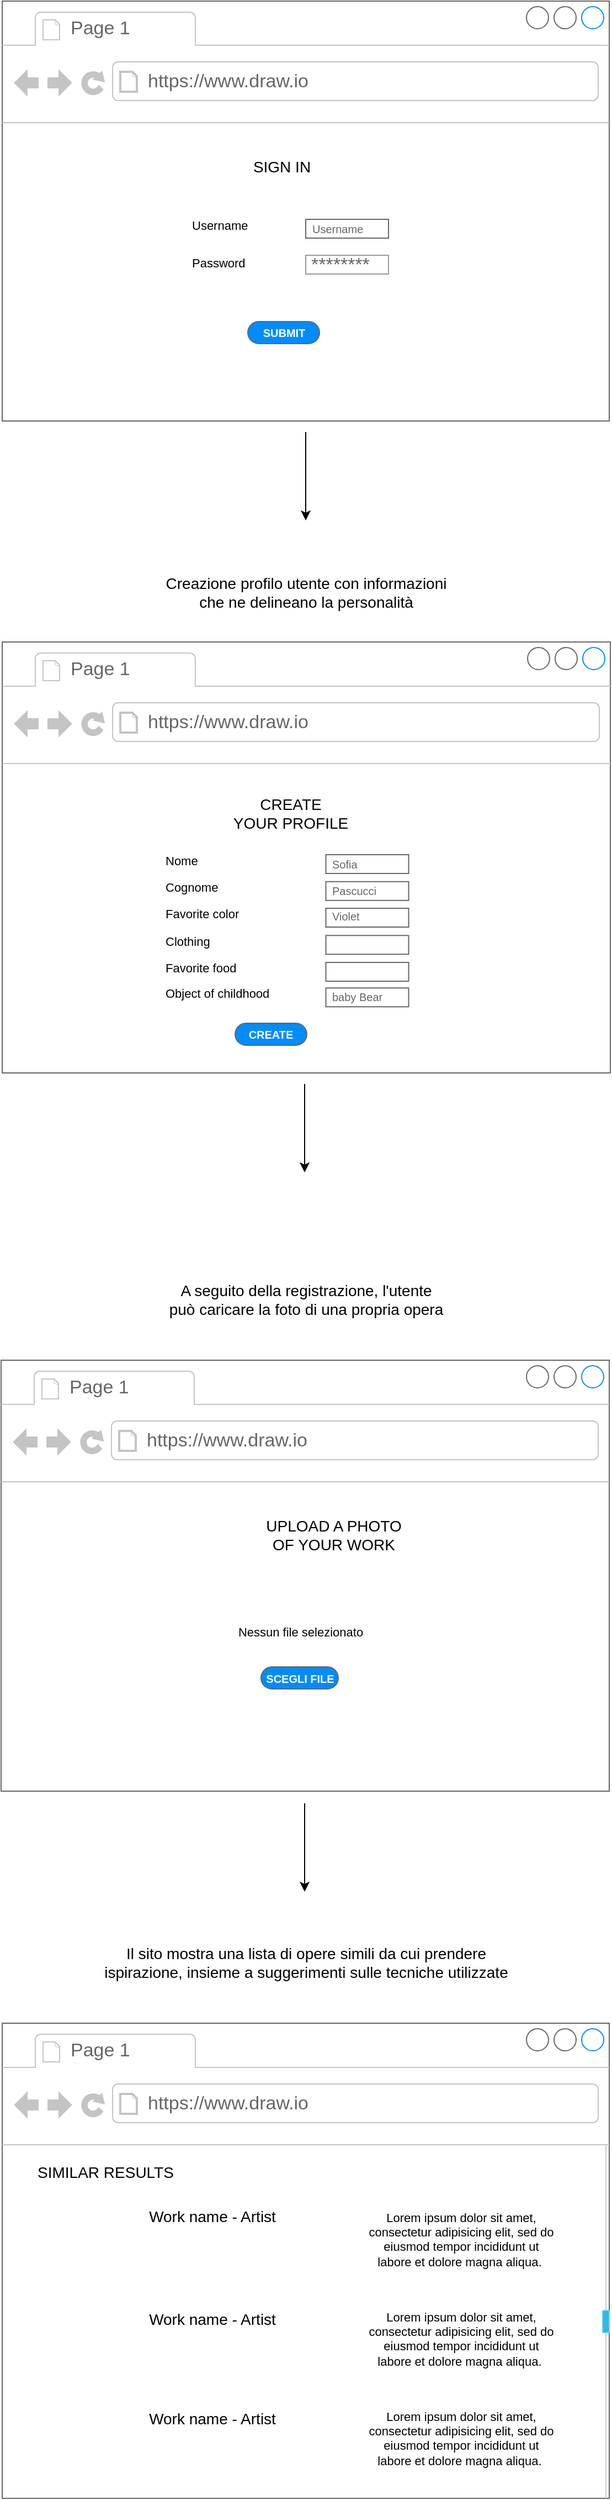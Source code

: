 <mxfile version="14.6.11" type="github">
  <diagram id="YqBdRVbUH3X9ktw2vI_X" name="Page-1">
    <mxGraphModel dx="868" dy="2820" grid="1" gridSize="10" guides="1" tooltips="1" connect="1" arrows="1" fold="1" page="1" pageScale="1" pageWidth="827" pageHeight="1169" math="0" shadow="0">
      <root>
        <mxCell id="0" />
        <mxCell id="1" parent="0" />
        <mxCell id="K1Y7uYMDMErFbE7dxKjb-18" value="&lt;font style=&quot;font-size: 14px&quot;&gt;Creazione profilo utente con informazioni&lt;br&gt;che ne delineano la personalità&lt;/font&gt;" style="text;html=1;resizable=0;autosize=1;align=center;verticalAlign=middle;points=[];fillColor=none;strokeColor=none;rounded=0;fontSize=10;" parent="1" vertex="1">
          <mxGeometry x="279" y="-1790" width="270" height="30" as="geometry" />
        </mxCell>
        <mxCell id="K1Y7uYMDMErFbE7dxKjb-21" value="" style="endArrow=classic;html=1;" parent="1" edge="1">
          <mxGeometry width="50" height="50" relative="1" as="geometry">
            <mxPoint x="414" y="-1920" as="sourcePoint" />
            <mxPoint x="414" y="-1840" as="targetPoint" />
          </mxGeometry>
        </mxCell>
        <mxCell id="K1Y7uYMDMErFbE7dxKjb-42" value="&lt;font style=&quot;font-size: 14px&quot;&gt;A seguito della registrazione, l&#39;utente &lt;br&gt;può caricare la foto di una propria opera&lt;/font&gt;" style="text;html=1;resizable=0;autosize=1;align=center;verticalAlign=middle;points=[];fillColor=none;strokeColor=none;rounded=0;fontSize=7;" parent="1" vertex="1">
          <mxGeometry x="284" y="-1150" width="260" height="30" as="geometry" />
        </mxCell>
        <mxCell id="K1Y7uYMDMErFbE7dxKjb-43" value="&lt;font style=&quot;font-size: 14px&quot;&gt;Il sito mostra una lista di opere simili da cui prendere &lt;br&gt;ispirazione,&amp;nbsp;&lt;/font&gt;&lt;font style=&quot;font-size: 14px&quot;&gt;insieme a suggerimenti sulle tecniche utilizzate&lt;/font&gt;" style="text;html=1;resizable=0;autosize=1;align=center;verticalAlign=middle;points=[];fillColor=none;strokeColor=none;rounded=0;fontSize=7;" parent="1" vertex="1">
          <mxGeometry x="224" y="-550" width="380" height="30" as="geometry" />
        </mxCell>
        <mxCell id="aPGD0B7xL6Ei6CuIqLXa-1" value="" style="strokeWidth=1;shadow=0;dashed=0;align=center;html=1;shape=mxgraph.mockup.containers.browserWindow;rSize=0;strokeColor=#666666;strokeColor2=#008cff;strokeColor3=#c4c4c4;mainText=,;recursiveResize=0;" vertex="1" parent="1">
          <mxGeometry x="139" y="-2310" width="550" height="380" as="geometry" />
        </mxCell>
        <mxCell id="aPGD0B7xL6Ei6CuIqLXa-2" value="Page 1" style="strokeWidth=1;shadow=0;dashed=0;align=center;html=1;shape=mxgraph.mockup.containers.anchor;fontSize=17;fontColor=#666666;align=left;" vertex="1" parent="aPGD0B7xL6Ei6CuIqLXa-1">
          <mxGeometry x="60" y="12" width="110" height="26" as="geometry" />
        </mxCell>
        <mxCell id="aPGD0B7xL6Ei6CuIqLXa-3" value="https://www.draw.io" style="strokeWidth=1;shadow=0;dashed=0;align=center;html=1;shape=mxgraph.mockup.containers.anchor;rSize=0;fontSize=17;fontColor=#666666;align=left;" vertex="1" parent="aPGD0B7xL6Ei6CuIqLXa-1">
          <mxGeometry x="130" y="60" width="250" height="26" as="geometry" />
        </mxCell>
        <mxCell id="K1Y7uYMDMErFbE7dxKjb-6" value="&lt;font style=&quot;font-size: 10px&quot;&gt;Username&lt;/font&gt;" style="strokeWidth=1;shadow=0;dashed=0;align=center;html=1;shape=mxgraph.mockup.text.textBox;fontColor=#666666;align=left;fontSize=17;spacingLeft=4;spacingTop=-3;strokeColor=#666666;mainText=" parent="aPGD0B7xL6Ei6CuIqLXa-1" vertex="1">
          <mxGeometry x="275" y="197.5" width="75" height="17" as="geometry" />
        </mxCell>
        <mxCell id="K1Y7uYMDMErFbE7dxKjb-10" value="&lt;font style=&quot;font-size: 11px&quot;&gt;Username&lt;/font&gt;" style="text;html=1;resizable=0;autosize=1;align=left;verticalAlign=middle;points=[];fillColor=none;strokeColor=none;rounded=0;" parent="aPGD0B7xL6Ei6CuIqLXa-1" vertex="1">
          <mxGeometry x="170" y="192.5" width="70" height="20" as="geometry" />
        </mxCell>
        <mxCell id="K1Y7uYMDMErFbE7dxKjb-11" value="&lt;font style=&quot;font-size: 11px&quot;&gt;Password&lt;/font&gt;" style="text;html=1;resizable=0;autosize=1;align=left;verticalAlign=middle;points=[];fillColor=none;strokeColor=none;rounded=0;" parent="aPGD0B7xL6Ei6CuIqLXa-1" vertex="1">
          <mxGeometry x="170" y="227" width="60" height="20" as="geometry" />
        </mxCell>
        <mxCell id="K1Y7uYMDMErFbE7dxKjb-12" value="********" style="strokeWidth=1;shadow=0;dashed=0;align=center;html=1;shape=mxgraph.mockup.forms.pwField;strokeColor=#999999;mainText=;align=left;fontColor=#666666;fontSize=17;spacingLeft=3;" parent="aPGD0B7xL6Ei6CuIqLXa-1" vertex="1">
          <mxGeometry x="275" y="230" width="75" height="17" as="geometry" />
        </mxCell>
        <mxCell id="K1Y7uYMDMErFbE7dxKjb-17" value="SUBMIT" style="strokeWidth=1;shadow=0;dashed=0;align=center;html=1;shape=mxgraph.mockup.buttons.button;strokeColor=#666666;fontColor=#ffffff;mainText=;buttonStyle=round;fontSize=10;fontStyle=1;fillColor=#008cff;whiteSpace=wrap;" parent="aPGD0B7xL6Ei6CuIqLXa-1" vertex="1">
          <mxGeometry x="222.5" y="290" width="65" height="20" as="geometry" />
        </mxCell>
        <mxCell id="B12CX4f54RW9JIWW8Okp-6" value="&lt;font style=&quot;font-size: 14px&quot;&gt;SIGN IN&lt;/font&gt;" style="text;html=1;resizable=0;autosize=1;align=center;verticalAlign=middle;points=[];fillColor=none;strokeColor=none;rounded=0;" parent="aPGD0B7xL6Ei6CuIqLXa-1" vertex="1">
          <mxGeometry x="217.5" y="140" width="70" height="20" as="geometry" />
        </mxCell>
        <mxCell id="aPGD0B7xL6Ei6CuIqLXa-4" value="" style="strokeWidth=1;shadow=0;dashed=0;align=center;html=1;shape=mxgraph.mockup.containers.browserWindow;rSize=0;strokeColor=#666666;strokeColor2=#008cff;strokeColor3=#c4c4c4;mainText=,;recursiveResize=0;" vertex="1" parent="1">
          <mxGeometry x="139" y="-1730" width="551" height="390" as="geometry" />
        </mxCell>
        <mxCell id="aPGD0B7xL6Ei6CuIqLXa-5" value="Page 1" style="strokeWidth=1;shadow=0;dashed=0;align=center;html=1;shape=mxgraph.mockup.containers.anchor;fontSize=17;fontColor=#666666;align=left;" vertex="1" parent="aPGD0B7xL6Ei6CuIqLXa-4">
          <mxGeometry x="60" y="12" width="110" height="26" as="geometry" />
        </mxCell>
        <mxCell id="aPGD0B7xL6Ei6CuIqLXa-6" value="https://www.draw.io" style="strokeWidth=1;shadow=0;dashed=0;align=center;html=1;shape=mxgraph.mockup.containers.anchor;rSize=0;fontSize=17;fontColor=#666666;align=left;" vertex="1" parent="aPGD0B7xL6Ei6CuIqLXa-4">
          <mxGeometry x="130" y="60" width="250" height="26" as="geometry" />
        </mxCell>
        <mxCell id="K1Y7uYMDMErFbE7dxKjb-3" value="" style="shape=image;html=1;verticalAlign=top;verticalLabelPosition=bottom;labelBackgroundColor=#ffffff;imageAspect=0;aspect=fixed;image=https://cdn4.iconfinder.com/data/icons/basic-ui-2-line/32/person-people-man-profile-human-128.png;strokeWidth=1;" parent="aPGD0B7xL6Ei6CuIqLXa-4" vertex="1">
          <mxGeometry x="156" y="135" width="40" height="40" as="geometry" />
        </mxCell>
        <mxCell id="K1Y7uYMDMErFbE7dxKjb-4" value="&lt;font style=&quot;font-size: 14px&quot;&gt;CREATE &lt;br&gt;YOUR PROFILE&lt;/font&gt;" style="text;html=1;resizable=0;autosize=1;align=center;verticalAlign=middle;points=[];fillColor=none;strokeColor=none;rounded=0;" parent="aPGD0B7xL6Ei6CuIqLXa-4" vertex="1">
          <mxGeometry x="201" y="135" width="120" height="40" as="geometry" />
        </mxCell>
        <mxCell id="K1Y7uYMDMErFbE7dxKjb-5" value="" style="strokeWidth=1;shadow=0;dashed=0;align=center;html=1;shape=mxgraph.mockup.text.textBox;fontColor=#666666;align=left;fontSize=17;spacingLeft=4;spacingTop=-3;strokeColor=#666666;mainText=" parent="aPGD0B7xL6Ei6CuIqLXa-4" vertex="1">
          <mxGeometry x="293.25" y="265.63" width="75" height="17" as="geometry" />
        </mxCell>
        <mxCell id="K1Y7uYMDMErFbE7dxKjb-7" value="&lt;span style=&quot;font-size: 10px&quot;&gt;Violet&lt;/span&gt;" style="strokeWidth=1;shadow=0;dashed=0;align=left;html=1;shape=mxgraph.mockup.text.textBox;fontColor=#666666;align=left;fontSize=10;spacingLeft=4;spacingTop=-3;strokeColor=#666666;mainText=" parent="aPGD0B7xL6Ei6CuIqLXa-4" vertex="1">
          <mxGeometry x="293.25" y="241" width="75" height="17" as="geometry" />
        </mxCell>
        <mxCell id="K1Y7uYMDMErFbE7dxKjb-8" value="" style="strokeWidth=1;shadow=0;dashed=0;align=center;html=1;shape=mxgraph.mockup.text.textBox;fontColor=#666666;align=left;fontSize=17;spacingLeft=4;spacingTop=-3;strokeColor=#666666;mainText=" parent="aPGD0B7xL6Ei6CuIqLXa-4" vertex="1">
          <mxGeometry x="293.25" y="290.0" width="75" height="17" as="geometry" />
        </mxCell>
        <mxCell id="K1Y7uYMDMErFbE7dxKjb-9" value="&lt;span style=&quot;font-size: 10px&quot;&gt;baby Bear&lt;/span&gt;" style="strokeWidth=1;shadow=0;dashed=0;align=center;html=1;shape=mxgraph.mockup.text.textBox;fontColor=#666666;align=left;fontSize=17;spacingLeft=4;spacingTop=-3;strokeColor=#666666;mainText=" parent="aPGD0B7xL6Ei6CuIqLXa-4" vertex="1">
          <mxGeometry x="293.25" y="313.13" width="75" height="17" as="geometry" />
        </mxCell>
        <mxCell id="K1Y7uYMDMErFbE7dxKjb-13" value="&lt;font style=&quot;font-size: 11px&quot;&gt;Favorite color&lt;/font&gt;" style="text;html=1;resizable=0;autosize=1;align=left;verticalAlign=middle;points=[];fillColor=none;strokeColor=none;rounded=0;" parent="aPGD0B7xL6Ei6CuIqLXa-4" vertex="1">
          <mxGeometry x="146" y="236.0" width="80" height="20" as="geometry" />
        </mxCell>
        <mxCell id="K1Y7uYMDMErFbE7dxKjb-14" value="&lt;font style=&quot;font-size: 11px&quot;&gt;Clothing&lt;/font&gt;" style="text;html=1;resizable=0;autosize=1;align=left;verticalAlign=middle;points=[];fillColor=none;strokeColor=none;rounded=0;" parent="aPGD0B7xL6Ei6CuIqLXa-4" vertex="1">
          <mxGeometry x="146" y="260.63" width="60" height="20" as="geometry" />
        </mxCell>
        <mxCell id="K1Y7uYMDMErFbE7dxKjb-15" value="&lt;font style=&quot;font-size: 11px&quot;&gt;Favorite food&lt;/font&gt;" style="text;html=1;resizable=0;autosize=1;align=left;verticalAlign=middle;points=[];fillColor=none;strokeColor=none;rounded=0;" parent="aPGD0B7xL6Ei6CuIqLXa-4" vertex="1">
          <mxGeometry x="146" y="285.0" width="80" height="20" as="geometry" />
        </mxCell>
        <mxCell id="K1Y7uYMDMErFbE7dxKjb-16" value="&lt;font style=&quot;font-size: 11px&quot;&gt;Object of childhood&lt;/font&gt;" style="text;html=1;resizable=0;autosize=1;align=left;verticalAlign=middle;points=[];fillColor=none;strokeColor=none;rounded=0;" parent="aPGD0B7xL6Ei6CuIqLXa-4" vertex="1">
          <mxGeometry x="146" y="308.13" width="110" height="20" as="geometry" />
        </mxCell>
        <mxCell id="B12CX4f54RW9JIWW8Okp-2" value="&lt;font style=&quot;font-size: 11px&quot;&gt;Nome&lt;/font&gt;" style="text;html=1;resizable=0;autosize=1;align=left;verticalAlign=middle;points=[];fillColor=none;strokeColor=none;rounded=0;" parent="aPGD0B7xL6Ei6CuIqLXa-4" vertex="1">
          <mxGeometry x="146" y="187.5" width="40" height="20" as="geometry" />
        </mxCell>
        <mxCell id="B12CX4f54RW9JIWW8Okp-3" value="&lt;font style=&quot;font-size: 10px&quot;&gt;Sofia&lt;/font&gt;" style="strokeWidth=1;shadow=0;dashed=0;align=center;html=1;shape=mxgraph.mockup.text.textBox;fontColor=#666666;align=left;fontSize=17;spacingLeft=4;spacingTop=-3;strokeColor=#666666;mainText=" parent="aPGD0B7xL6Ei6CuIqLXa-4" vertex="1">
          <mxGeometry x="293.25" y="192.5" width="75" height="17" as="geometry" />
        </mxCell>
        <mxCell id="B12CX4f54RW9JIWW8Okp-4" value="CREATE" style="strokeWidth=1;shadow=0;dashed=0;align=center;html=1;shape=mxgraph.mockup.buttons.button;strokeColor=#666666;fontColor=#ffffff;mainText=;buttonStyle=round;fontSize=10;fontStyle=1;fillColor=#008cff;whiteSpace=wrap;" parent="aPGD0B7xL6Ei6CuIqLXa-4" vertex="1">
          <mxGeometry x="211" y="345" width="65" height="20" as="geometry" />
        </mxCell>
        <mxCell id="B12CX4f54RW9JIWW8Okp-8" value="&lt;font style=&quot;font-size: 11px&quot;&gt;Cognome&lt;/font&gt;" style="text;html=1;resizable=0;autosize=1;align=left;verticalAlign=middle;points=[];fillColor=none;strokeColor=none;rounded=0;" parent="aPGD0B7xL6Ei6CuIqLXa-4" vertex="1">
          <mxGeometry x="146" y="211.88" width="60" height="20" as="geometry" />
        </mxCell>
        <mxCell id="B12CX4f54RW9JIWW8Okp-9" value="&lt;font style=&quot;font-size: 10px&quot;&gt;Pascucci&lt;/font&gt;" style="strokeWidth=1;shadow=0;dashed=0;align=center;html=1;shape=mxgraph.mockup.text.textBox;fontColor=#666666;align=left;fontSize=17;spacingLeft=4;spacingTop=-3;strokeColor=#666666;mainText=" parent="aPGD0B7xL6Ei6CuIqLXa-4" vertex="1">
          <mxGeometry x="293.25" y="216.88" width="75" height="17" as="geometry" />
        </mxCell>
        <mxCell id="aPGD0B7xL6Ei6CuIqLXa-7" value="" style="endArrow=classic;html=1;" edge="1" parent="1">
          <mxGeometry width="50" height="50" relative="1" as="geometry">
            <mxPoint x="413" y="-1330" as="sourcePoint" />
            <mxPoint x="413" y="-1250" as="targetPoint" />
          </mxGeometry>
        </mxCell>
        <mxCell id="aPGD0B7xL6Ei6CuIqLXa-8" value="" style="strokeWidth=1;shadow=0;dashed=0;align=center;html=1;shape=mxgraph.mockup.containers.browserWindow;rSize=0;strokeColor=#666666;strokeColor2=#008cff;strokeColor3=#c4c4c4;mainText=,;recursiveResize=0;" vertex="1" parent="1">
          <mxGeometry x="138" y="-1080" width="551" height="390" as="geometry" />
        </mxCell>
        <mxCell id="aPGD0B7xL6Ei6CuIqLXa-9" value="Page 1" style="strokeWidth=1;shadow=0;dashed=0;align=center;html=1;shape=mxgraph.mockup.containers.anchor;fontSize=17;fontColor=#666666;align=left;" vertex="1" parent="aPGD0B7xL6Ei6CuIqLXa-8">
          <mxGeometry x="60" y="12" width="110" height="26" as="geometry" />
        </mxCell>
        <mxCell id="aPGD0B7xL6Ei6CuIqLXa-10" value="https://www.draw.io" style="strokeWidth=1;shadow=0;dashed=0;align=center;html=1;shape=mxgraph.mockup.containers.anchor;rSize=0;fontSize=17;fontColor=#666666;align=left;" vertex="1" parent="aPGD0B7xL6Ei6CuIqLXa-8">
          <mxGeometry x="130" y="60" width="250" height="26" as="geometry" />
        </mxCell>
        <mxCell id="K1Y7uYMDMErFbE7dxKjb-24" value="" style="shape=image;html=1;verticalAlign=top;verticalLabelPosition=bottom;labelBackgroundColor=#ffffff;imageAspect=0;aspect=fixed;image=https://cdn4.iconfinder.com/data/icons/multimedia-75/512/multimedia-49-128.png" parent="aPGD0B7xL6Ei6CuIqLXa-8" vertex="1">
          <mxGeometry x="170" y="130" width="55" height="55" as="geometry" />
        </mxCell>
        <mxCell id="K1Y7uYMDMErFbE7dxKjb-25" value="&lt;font style=&quot;font-size: 14px&quot;&gt;UPLOAD A PHOTO&lt;br&gt;OF YOUR WORK&lt;/font&gt;" style="text;html=1;resizable=0;autosize=1;align=center;verticalAlign=middle;points=[];fillColor=none;strokeColor=none;rounded=0;" parent="aPGD0B7xL6Ei6CuIqLXa-8" vertex="1">
          <mxGeometry x="230.5" y="137.5" width="140" height="40" as="geometry" />
        </mxCell>
        <mxCell id="B12CX4f54RW9JIWW8Okp-14" value="Nessun file selezionato" style="text;html=1;resizable=0;autosize=1;align=center;verticalAlign=middle;points=[];fillColor=none;strokeColor=none;rounded=0;fontSize=11;" parent="aPGD0B7xL6Ei6CuIqLXa-8" vertex="1">
          <mxGeometry x="205.5" y="235.5" width="130" height="20" as="geometry" />
        </mxCell>
        <mxCell id="B12CX4f54RW9JIWW8Okp-15" value="SCEGLI FILE" style="strokeWidth=1;shadow=0;dashed=0;align=center;html=1;shape=mxgraph.mockup.buttons.button;strokeColor=#666666;fontColor=#ffffff;mainText=;buttonStyle=round;fontSize=10;fontStyle=1;fillColor=#008cff;whiteSpace=wrap;" parent="aPGD0B7xL6Ei6CuIqLXa-8" vertex="1">
          <mxGeometry x="235.5" y="277.5" width="70" height="20" as="geometry" />
        </mxCell>
        <mxCell id="aPGD0B7xL6Ei6CuIqLXa-11" value="" style="endArrow=classic;html=1;" edge="1" parent="1">
          <mxGeometry width="50" height="50" relative="1" as="geometry">
            <mxPoint x="413" y="-679" as="sourcePoint" />
            <mxPoint x="413" y="-599" as="targetPoint" />
          </mxGeometry>
        </mxCell>
        <mxCell id="aPGD0B7xL6Ei6CuIqLXa-12" value="" style="strokeWidth=1;shadow=0;dashed=0;align=center;html=1;shape=mxgraph.mockup.containers.browserWindow;rSize=0;strokeColor=#666666;strokeColor2=#008cff;strokeColor3=#c4c4c4;mainText=,;recursiveResize=0;" vertex="1" parent="1">
          <mxGeometry x="139" y="-480" width="550" height="430" as="geometry" />
        </mxCell>
        <mxCell id="aPGD0B7xL6Ei6CuIqLXa-13" value="Page 1" style="strokeWidth=1;shadow=0;dashed=0;align=center;html=1;shape=mxgraph.mockup.containers.anchor;fontSize=17;fontColor=#666666;align=left;" vertex="1" parent="aPGD0B7xL6Ei6CuIqLXa-12">
          <mxGeometry x="60" y="12" width="110" height="26" as="geometry" />
        </mxCell>
        <mxCell id="aPGD0B7xL6Ei6CuIqLXa-14" value="https://www.draw.io" style="strokeWidth=1;shadow=0;dashed=0;align=center;html=1;shape=mxgraph.mockup.containers.anchor;rSize=0;fontSize=17;fontColor=#666666;align=left;" vertex="1" parent="aPGD0B7xL6Ei6CuIqLXa-12">
          <mxGeometry x="130" y="60" width="250" height="26" as="geometry" />
        </mxCell>
        <mxCell id="K1Y7uYMDMErFbE7dxKjb-28" value="" style="shape=image;html=1;verticalAlign=top;verticalLabelPosition=bottom;labelBackgroundColor=#ffffff;imageAspect=0;aspect=fixed;image=https://cdn4.iconfinder.com/data/icons/ionicons/512/icon-image-128.png" parent="aPGD0B7xL6Ei6CuIqLXa-12" vertex="1">
          <mxGeometry x="31" y="148" width="90" height="90" as="geometry" />
        </mxCell>
        <mxCell id="K1Y7uYMDMErFbE7dxKjb-29" value="" style="shape=image;html=1;verticalAlign=top;verticalLabelPosition=bottom;labelBackgroundColor=#ffffff;imageAspect=0;aspect=fixed;image=https://cdn4.iconfinder.com/data/icons/ionicons/512/icon-image-128.png" parent="aPGD0B7xL6Ei6CuIqLXa-12" vertex="1">
          <mxGeometry x="31" y="328" width="90" height="90" as="geometry" />
        </mxCell>
        <mxCell id="K1Y7uYMDMErFbE7dxKjb-30" value="&lt;font style=&quot;font-size: 14px&quot;&gt;SIMILAR RESULTS&lt;/font&gt;" style="text;html=1;resizable=0;autosize=1;align=left;verticalAlign=middle;points=[];fillColor=none;strokeColor=none;rounded=0;" parent="aPGD0B7xL6Ei6CuIqLXa-12" vertex="1">
          <mxGeometry x="30" y="125" width="140" height="20" as="geometry" />
        </mxCell>
        <mxCell id="K1Y7uYMDMErFbE7dxKjb-31" value="" style="shape=image;html=1;verticalAlign=top;verticalLabelPosition=bottom;labelBackgroundColor=#ffffff;imageAspect=0;aspect=fixed;image=https://cdn4.iconfinder.com/data/icons/multimedia-75/512/multimedia-10-128.png" parent="aPGD0B7xL6Ei6CuIqLXa-12" vertex="1">
          <mxGeometry x="130" y="290" width="25" height="25" as="geometry" />
        </mxCell>
        <mxCell id="K1Y7uYMDMErFbE7dxKjb-32" value="&lt;font style=&quot;font-size: 14px&quot;&gt;Work name - Artist&lt;/font&gt;" style="text;html=1;resizable=0;autosize=1;align=center;verticalAlign=middle;points=[];fillColor=none;strokeColor=none;rounded=0;fontSize=12;" parent="aPGD0B7xL6Ei6CuIqLXa-12" vertex="1">
          <mxGeometry x="125" y="165" width="130" height="20" as="geometry" />
        </mxCell>
        <mxCell id="K1Y7uYMDMErFbE7dxKjb-33" value="" style="shape=image;html=1;verticalAlign=top;verticalLabelPosition=bottom;labelBackgroundColor=#ffffff;imageAspect=0;aspect=fixed;image=https://cdn4.iconfinder.com/data/icons/ionicons/512/icon-image-128.png" parent="aPGD0B7xL6Ei6CuIqLXa-12" vertex="1">
          <mxGeometry x="31" y="238" width="90" height="90" as="geometry" />
        </mxCell>
        <mxCell id="K1Y7uYMDMErFbE7dxKjb-34" value="" style="shape=image;html=1;verticalAlign=top;verticalLabelPosition=bottom;labelBackgroundColor=#ffffff;imageAspect=0;aspect=fixed;image=https://cdn4.iconfinder.com/data/icons/multimedia-75/512/multimedia-10-128.png" parent="aPGD0B7xL6Ei6CuIqLXa-12" vertex="1">
          <mxGeometry x="130" y="202.5" width="25" height="25" as="geometry" />
        </mxCell>
        <mxCell id="K1Y7uYMDMErFbE7dxKjb-35" value="" style="shape=image;html=1;verticalAlign=top;verticalLabelPosition=bottom;labelBackgroundColor=#ffffff;imageAspect=0;aspect=fixed;image=https://cdn4.iconfinder.com/data/icons/multimedia-75/512/multimedia-10-128.png" parent="aPGD0B7xL6Ei6CuIqLXa-12" vertex="1">
          <mxGeometry x="130" y="380" width="25" height="25" as="geometry" />
        </mxCell>
        <mxCell id="K1Y7uYMDMErFbE7dxKjb-38" value="" style="verticalLabelPosition=bottom;verticalAlign=top;html=1;shadow=0;dashed=0;strokeWidth=1;shape=mxgraph.android.quickscroll3;dy=0.5;fillColor=#33b5e5;strokeColor=#66D5F5;fontSize=12;" parent="aPGD0B7xL6Ei6CuIqLXa-12" vertex="1">
          <mxGeometry x="544" y="110" width="6" height="320" as="geometry" />
        </mxCell>
        <mxCell id="K1Y7uYMDMErFbE7dxKjb-39" value="&lt;font style=&quot;font-size: 11px&quot;&gt;Lorem ipsum dolor sit amet, consectetur adipisicing elit, sed do eiusmod tempor incididunt ut labore et dolore magna aliqua.&amp;nbsp;&lt;/font&gt;" style="text;spacingTop=-5;whiteSpace=wrap;html=1;align=center;fontSize=7;fontFamily=Helvetica;fillColor=none;strokeColor=none;" parent="aPGD0B7xL6Ei6CuIqLXa-12" vertex="1">
          <mxGeometry x="331" y="348" width="170" height="50" as="geometry" />
        </mxCell>
        <mxCell id="K1Y7uYMDMErFbE7dxKjb-40" value="&lt;font style=&quot;font-size: 11px&quot;&gt;Lorem ipsum dolor sit amet, consectetur adipisicing elit, sed do eiusmod tempor incididunt ut labore et dolore magna aliqua.&amp;nbsp;&lt;/font&gt;" style="text;spacingTop=-5;whiteSpace=wrap;html=1;align=center;fontSize=7;fontFamily=Helvetica;fillColor=none;strokeColor=none;" parent="aPGD0B7xL6Ei6CuIqLXa-12" vertex="1">
          <mxGeometry x="331" y="168" width="170" height="50" as="geometry" />
        </mxCell>
        <mxCell id="K1Y7uYMDMErFbE7dxKjb-41" value="&lt;font style=&quot;font-size: 11px&quot;&gt;Lorem ipsum dolor sit amet, consectetur adipisicing elit, sed do eiusmod tempor incididunt ut labore et dolore magna aliqua.&amp;nbsp;&lt;/font&gt;" style="text;spacingTop=-5;whiteSpace=wrap;html=1;align=center;fontSize=7;fontFamily=Helvetica;fillColor=none;strokeColor=none;" parent="aPGD0B7xL6Ei6CuIqLXa-12" vertex="1">
          <mxGeometry x="331" y="258" width="170" height="50" as="geometry" />
        </mxCell>
        <mxCell id="aPGD0B7xL6Ei6CuIqLXa-16" value="&lt;font style=&quot;font-size: 14px&quot;&gt;Work name - Artist&lt;/font&gt;" style="text;html=1;resizable=0;autosize=1;align=center;verticalAlign=middle;points=[];fillColor=none;strokeColor=none;rounded=0;fontSize=12;" vertex="1" parent="aPGD0B7xL6Ei6CuIqLXa-12">
          <mxGeometry x="125" y="258" width="130" height="20" as="geometry" />
        </mxCell>
        <mxCell id="aPGD0B7xL6Ei6CuIqLXa-17" value="&lt;font style=&quot;font-size: 14px&quot;&gt;Work name - Artist&lt;/font&gt;" style="text;html=1;resizable=0;autosize=1;align=center;verticalAlign=middle;points=[];fillColor=none;strokeColor=none;rounded=0;fontSize=12;" vertex="1" parent="aPGD0B7xL6Ei6CuIqLXa-12">
          <mxGeometry x="125" y="348" width="130" height="20" as="geometry" />
        </mxCell>
      </root>
    </mxGraphModel>
  </diagram>
</mxfile>
